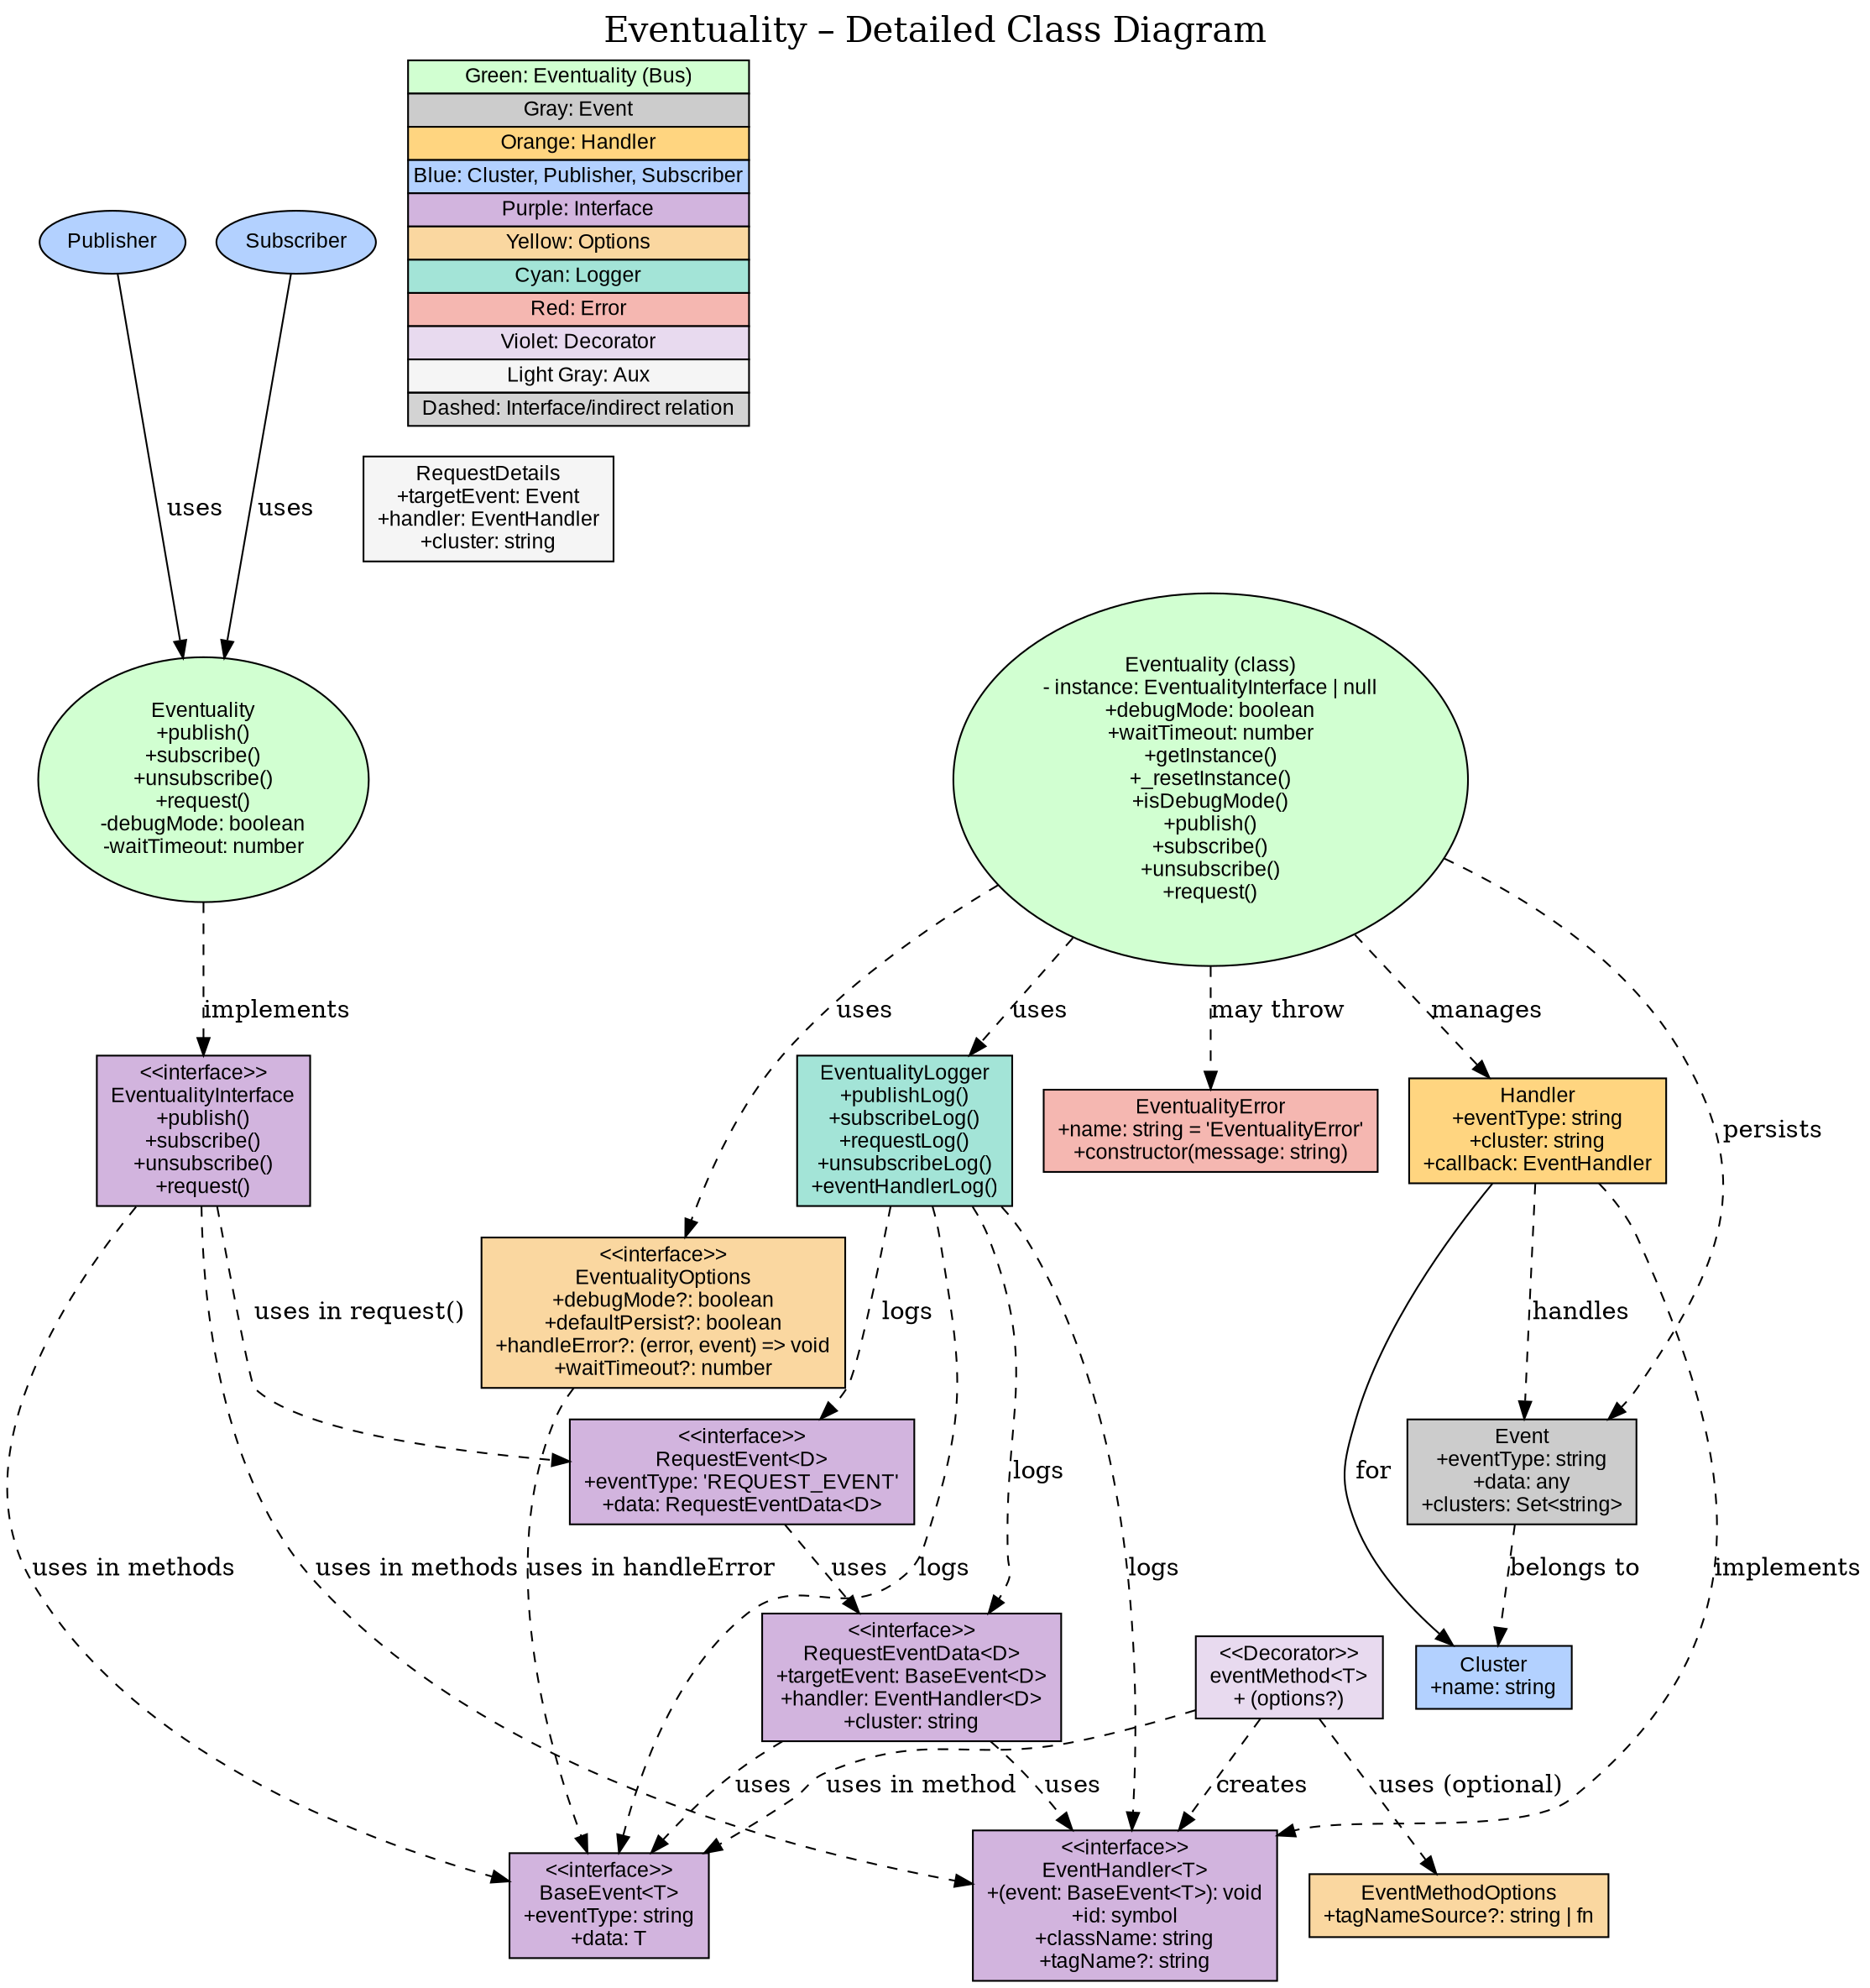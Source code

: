 // Eventuality - Detailed Class Diagram (DOT style, simplified for clarity)
digraph EventualityDetailedClassDiagram {
    label="Eventuality – Detailed Class Diagram"
    labelloc=top
    fontsize=20
    rankdir=TB
    node [fontname=Arial, fontsize=12, style=filled, shape=box]

    // Core classes and interfaces
    Eventuality [label="Eventuality\n+publish()\n+subscribe()\n+unsubscribe()\n+request()\n-debugMode: boolean\n-waitTimeout: number", fillcolor="#D1FFD1", shape=ellipse]
    EventualityInterface [label="<<interface>>\nEventualityInterface\n+publish()\n+subscribe()\n+unsubscribe()\n+request()", fillcolor="#D2B4DE"]
    BaseEvent [label="<<interface>>\nBaseEvent<T>\n+eventType: string\n+data: T", fillcolor="#D2B4DE"]
    EventHandler [label="<<interface>>\nEventHandler<T>\n+(event: BaseEvent<T>): void\n+id: symbol\n+className: string\n+tagName?: string", fillcolor="#D2B4DE"]
    RequestEventData [label="<<interface>>\nRequestEventData<D>\n+targetEvent: BaseEvent<D>\n+handler: EventHandler<D>\n+cluster: string", fillcolor="#D2B4DE"]
    RequestEvent [label="<<interface>>\nRequestEvent<D>\n+eventType: 'REQUEST_EVENT'\n+data: RequestEventData<D>", fillcolor="#D2B4DE"]
    EventualityOptions [label="<<interface>>\nEventualityOptions\n+debugMode?: boolean\n+defaultPersist?: boolean\n+handleError?: (error, event) => void\n+waitTimeout?: number", fillcolor="#FAD7A0"]

    // Core implementation
    EventualityClass [label="Eventuality (class)\n- instance: EventualityInterface | null\n+debugMode: boolean\n+waitTimeout: number\n+getInstance()\n+_resetInstance()\n+isDebugMode()\n+publish()\n+subscribe()\n+unsubscribe()\n+request()", fillcolor="#D1FFD1", shape=ellipse]
    EventualityLogger [label="EventualityLogger\n+publishLog()\n+subscribeLog()\n+requestLog()\n+unsubscribeLog()\n+eventHandlerLog()", fillcolor="#A3E4D7"]
    EventualityError [label="EventualityError\n+name: string = 'EventualityError'\n+constructor(message: string)", fillcolor="#F5B7B1"]
    Event [label="Event\n+eventType: string\n+data: any\n+clusters: Set<string>", fillcolor="#CCCCCC"]
    Handler [label="Handler\n+eventType: string\n+cluster: string\n+callback: EventHandler", fillcolor="#FFD580"]
    Cluster [label="Cluster\n+name: string", fillcolor="#B3D1FF"]
    RequestDetails [label="RequestDetails\n+targetEvent: Event\n+handler: EventHandler\n+cluster: string", fillcolor="#F5F5F5"]

    // Decorator
    EventMethodDecorator [label="<<Decorator>>\neventMethod<T>\n+ (options?)", fillcolor="#E8DAEF"]
    EventMethodOptions [label="EventMethodOptions\n+tagNameSource?: string | fn", fillcolor="#FAD7A0"]

    // Actors
    Publisher [label="Publisher", fillcolor="#B3D1FF", shape=ellipse]
    Subscriber [label="Subscriber", fillcolor="#B3D1FF", shape=ellipse]

    // Relationships
    Publisher -> Eventuality [label="uses"]
    Subscriber -> Eventuality [label="uses"]

    Eventuality -> EventualityInterface [label="implements", style=dashed]
    EventualityClass -> EventualityOptions [label="uses", style=dashed]
    EventualityClass -> EventualityLogger [label="uses", style=dashed]
    EventualityClass -> EventualityError [label="may throw", style=dashed]
    EventualityClass -> Event [label="persists", style=dashed]
    EventualityClass -> Handler [label="manages", style=dashed]
    Handler -> EventHandler [label="implements", style=dashed]
    Handler -> Cluster [label="for"]
    Handler -> Event [label="handles", style=dashed]
    Event -> Cluster [label="belongs to", style=dashed]
    EventualityLogger -> BaseEvent [label="logs", style=dashed]
    EventualityLogger -> EventHandler [label="logs", style=dashed]
    EventualityLogger -> RequestEvent [label="logs", style=dashed]
    EventualityLogger -> RequestEventData [label="logs", style=dashed]
    EventualityOptions -> BaseEvent [label="uses in handleError", style=dashed]
    EventualityInterface -> BaseEvent [label="uses in methods", style=dashed]
    EventualityInterface -> EventHandler [label="uses in methods", style=dashed]
    EventualityInterface -> RequestEvent [label="uses in request()", style=dashed]
    RequestEventData -> BaseEvent [label="uses", style=dashed]
    RequestEventData -> EventHandler [label="uses", style=dashed]
    RequestEvent -> RequestEventData [label="uses", style=dashed]
    EventMethodDecorator -> EventMethodOptions [label="uses (optional)", style=dashed]
    EventMethodDecorator -> BaseEvent [label="uses in method", style=dashed]
    EventMethodDecorator -> EventHandler [label="creates", style=dashed]

    // Legend
    legend [shape=none, margin=0, label=<
        <TABLE BORDER="0" CELLBORDER="1" CELLSPACING="0" CELLPADDING="2">
            <TR><TD BGCOLOR="#D1FFD1">Green: Eventuality (Bus)</TD></TR>
            <TR><TD BGCOLOR="#CCCCCC">Gray: Event</TD></TR>
            <TR><TD BGCOLOR="#FFD580">Orange: Handler</TD></TR>
            <TR><TD BGCOLOR="#B3D1FF">Blue: Cluster, Publisher, Subscriber</TD></TR>
            <TR><TD BGCOLOR="#D2B4DE">Purple: Interface</TD></TR>
            <TR><TD BGCOLOR="#FAD7A0">Yellow: Options</TD></TR>
            <TR><TD BGCOLOR="#A3E4D7">Cyan: Logger</TD></TR>
            <TR><TD BGCOLOR="#F5B7B1">Red: Error</TD></TR>
            <TR><TD BGCOLOR="#E8DAEF">Violet: Decorator</TD></TR>
            <TR><TD BGCOLOR="#F5F5F5">Light Gray: Aux</TD></TR>
            <TR><TD>Dashed: Interface/indirect relation</TD></TR>
        </TABLE>
    >]
    {rank=min; legend}
}
